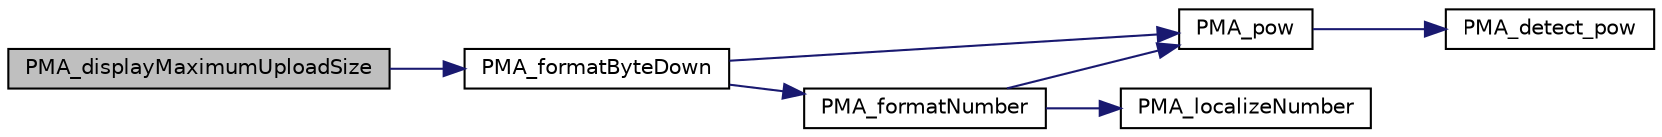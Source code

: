 digraph G
{
  edge [fontname="Helvetica",fontsize="10",labelfontname="Helvetica",labelfontsize="10"];
  node [fontname="Helvetica",fontsize="10",shape=record];
  rankdir="LR";
  Node1 [label="PMA_displayMaximumUploadSize",height=0.2,width=0.4,color="black", fillcolor="grey75", style="filled" fontcolor="black"];
  Node1 -> Node2 [color="midnightblue",fontsize="10",style="solid",fontname="Helvetica"];
  Node2 [label="PMA_formatByteDown",height=0.2,width=0.4,color="black", fillcolor="white", style="filled",URL="$common_8lib_8php.html#a90de48fb0bb54fca6db6a407aa2ab8cf",tooltip="Formats $value to byte view."];
  Node2 -> Node3 [color="midnightblue",fontsize="10",style="solid",fontname="Helvetica"];
  Node3 [label="PMA_pow",height=0.2,width=0.4,color="black", fillcolor="white", style="filled",URL="$common_8lib_8php.html#aaade54960e4ce59a18b04f1cfd724b77",tooltip="Exponential expression / raise number into power."];
  Node3 -> Node4 [color="midnightblue",fontsize="10",style="solid",fontname="Helvetica"];
  Node4 [label="PMA_detect_pow",height=0.2,width=0.4,color="black", fillcolor="white", style="filled",URL="$common_8lib_8php.html#a028dd5a1e5c9d32af39c3af1bde8b068",tooltip="Detects which function to use for PMA_pow."];
  Node2 -> Node5 [color="midnightblue",fontsize="10",style="solid",fontname="Helvetica"];
  Node5 [label="PMA_formatNumber",height=0.2,width=0.4,color="black", fillcolor="white", style="filled",URL="$common_8lib_8php.html#abeaeabaf95ad63e5163642ff03ec6879",tooltip="Formats $value to the given length and appends SI prefixes with a $length of 0 no truncation occurs..."];
  Node5 -> Node3 [color="midnightblue",fontsize="10",style="solid",fontname="Helvetica"];
  Node5 -> Node6 [color="midnightblue",fontsize="10",style="solid",fontname="Helvetica"];
  Node6 [label="PMA_localizeNumber",height=0.2,width=0.4,color="black", fillcolor="white", style="filled",URL="$common_8lib_8php.html#ab4019f8f649e81f8d6525969fdba212e",tooltip="Changes thousands and decimal separators to locale specific values."];
}
